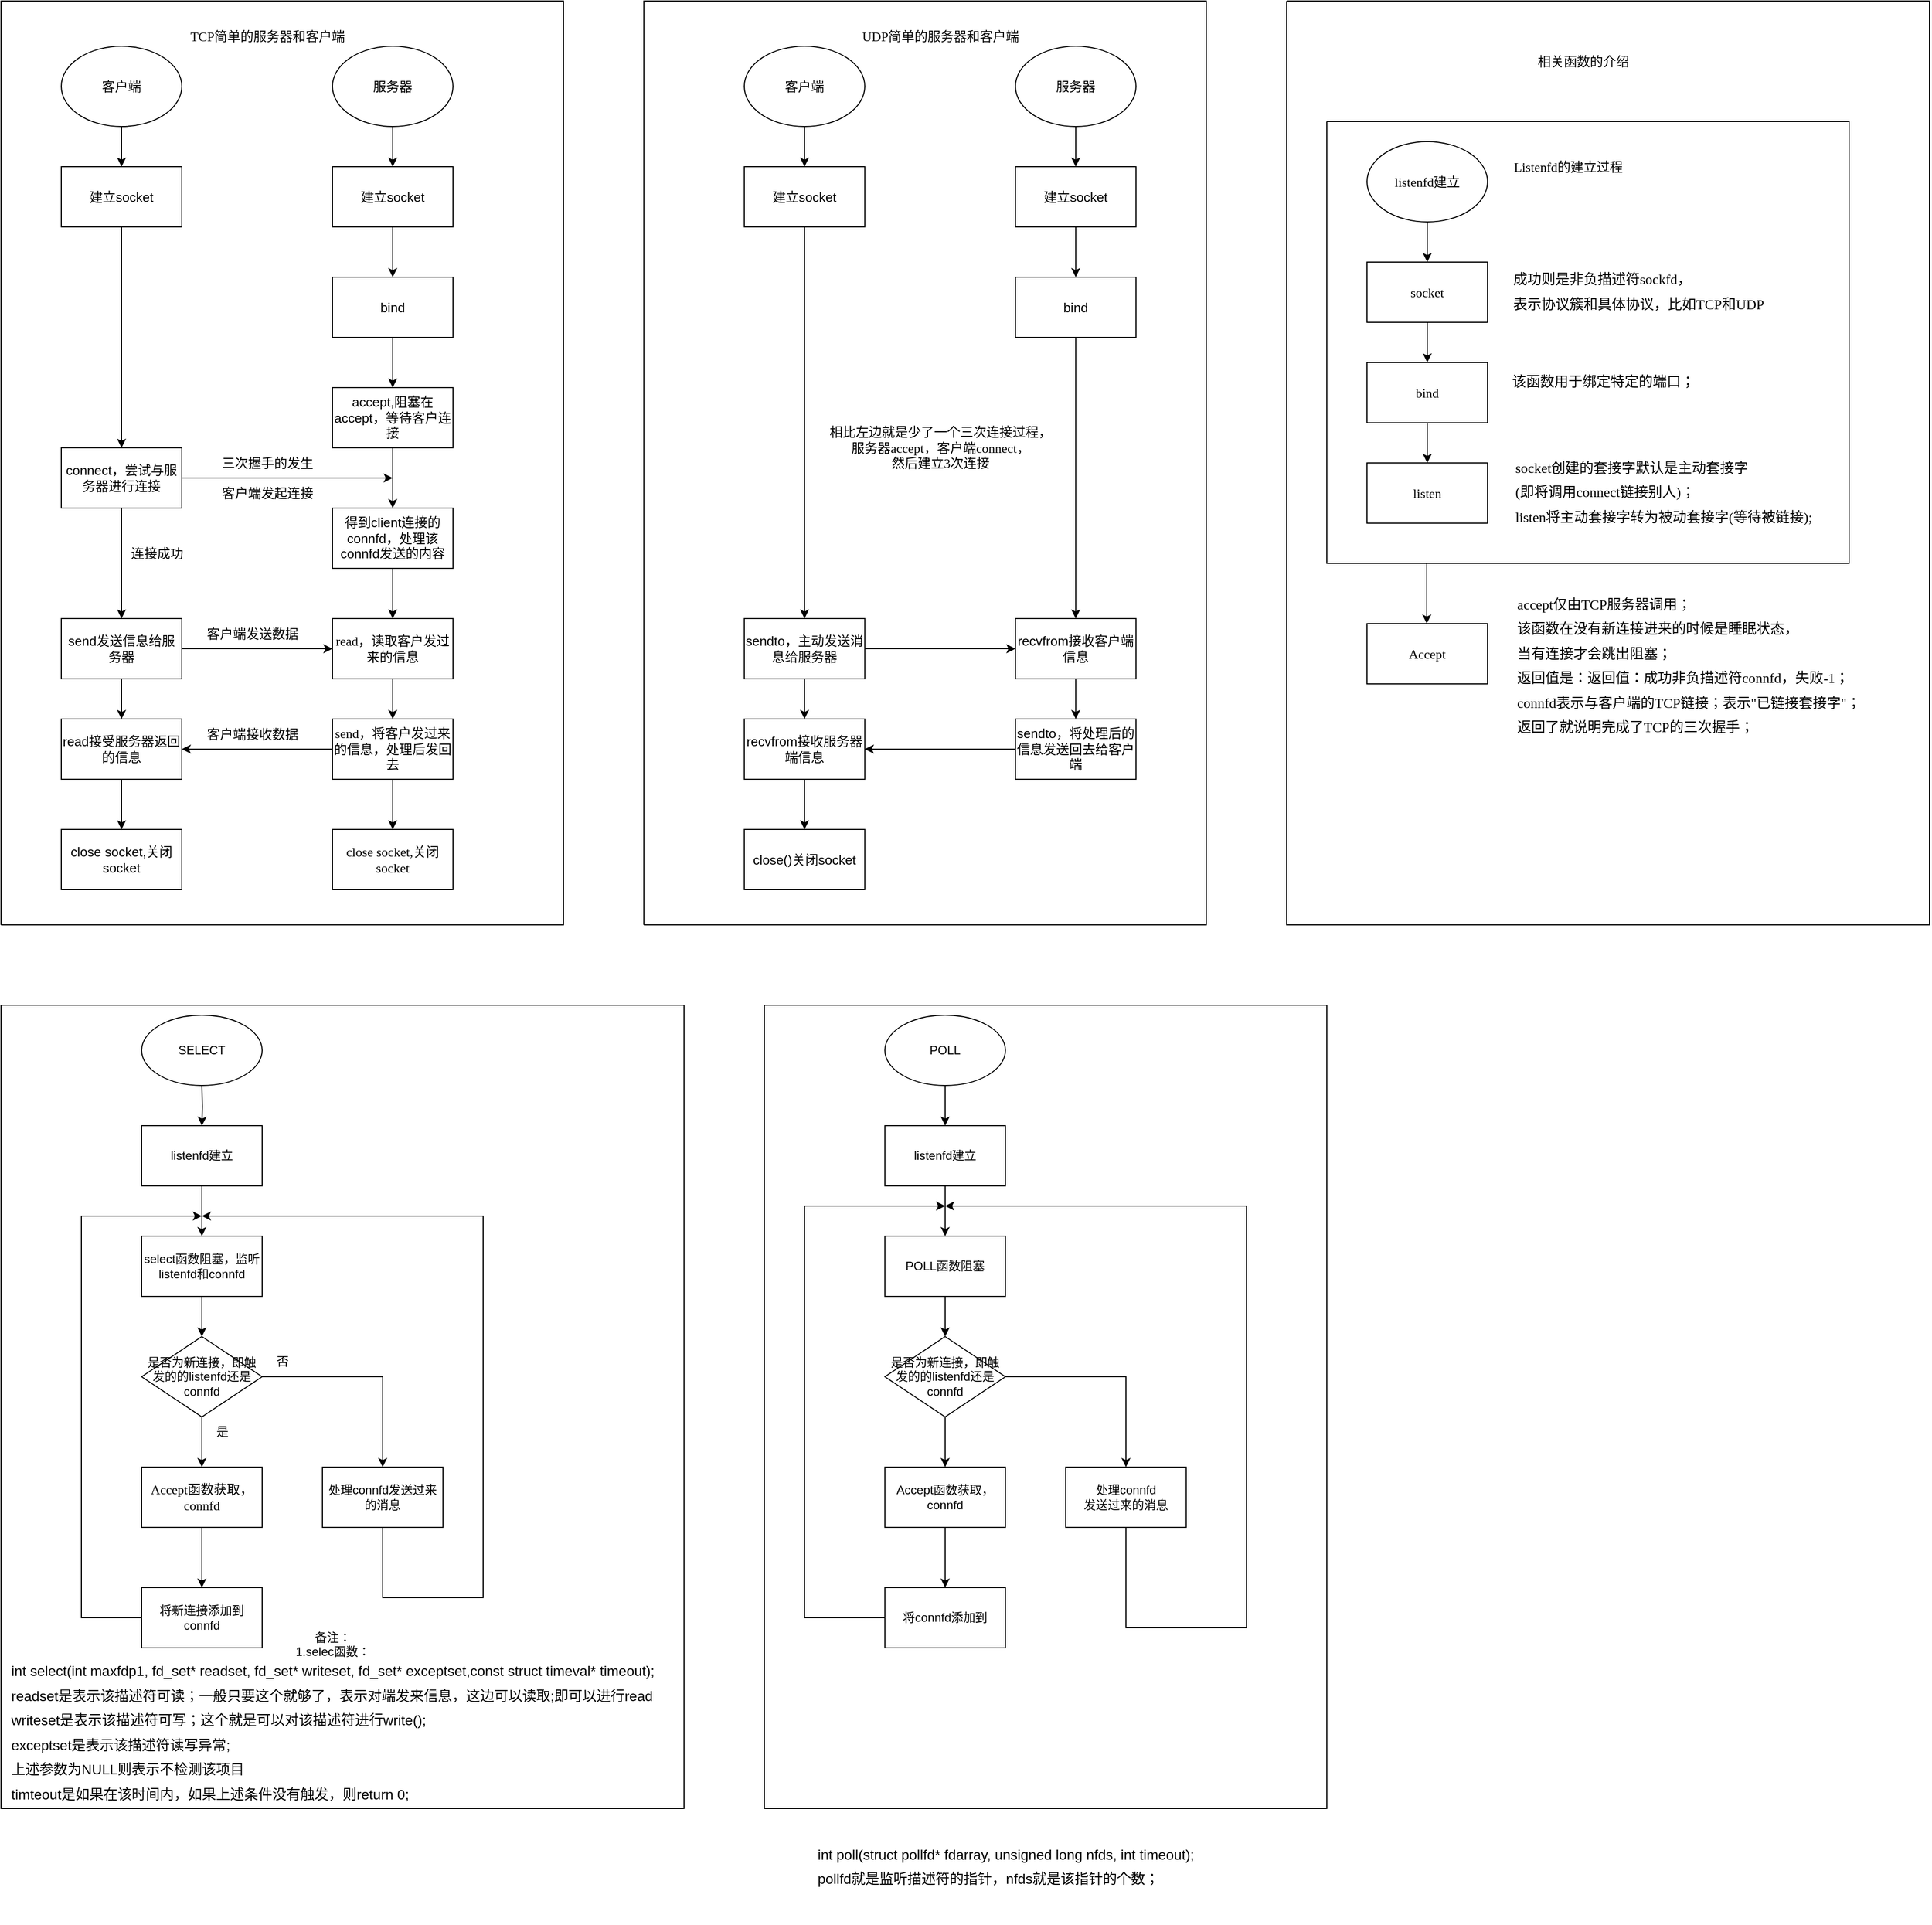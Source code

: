 <mxfile version="20.8.23" type="github">
  <diagram name="第 1 页" id="3tS3NE0jxbSOC0BookcE">
    <mxGraphModel dx="784" dy="572" grid="1" gridSize="10" guides="1" tooltips="1" connect="1" arrows="1" fold="1" page="1" pageScale="1" pageWidth="2339" pageHeight="3300" math="0" shadow="0">
      <root>
        <mxCell id="0" />
        <mxCell id="1" parent="0" />
        <mxCell id="ZRNS-KBWd8ZVCZ68WGnK-3" value="" style="edgeStyle=orthogonalEdgeStyle;rounded=0;orthogonalLoop=1;jettySize=auto;html=1;fontSize=13;" parent="1" source="ZRNS-KBWd8ZVCZ68WGnK-1" target="ZRNS-KBWd8ZVCZ68WGnK-2" edge="1">
          <mxGeometry relative="1" as="geometry" />
        </mxCell>
        <mxCell id="ZRNS-KBWd8ZVCZ68WGnK-1" value="客户端" style="ellipse;whiteSpace=wrap;html=1;fontSize=13;" parent="1" vertex="1">
          <mxGeometry x="100" y="85" width="120" height="80" as="geometry" />
        </mxCell>
        <mxCell id="ZRNS-KBWd8ZVCZ68WGnK-5" value="" style="edgeStyle=orthogonalEdgeStyle;rounded=0;orthogonalLoop=1;jettySize=auto;html=1;fontSize=13;" parent="1" source="ZRNS-KBWd8ZVCZ68WGnK-2" target="ZRNS-KBWd8ZVCZ68WGnK-4" edge="1">
          <mxGeometry relative="1" as="geometry" />
        </mxCell>
        <mxCell id="ZRNS-KBWd8ZVCZ68WGnK-2" value="建立socket" style="whiteSpace=wrap;html=1;fontSize=13;" parent="1" vertex="1">
          <mxGeometry x="100" y="205" width="120" height="60" as="geometry" />
        </mxCell>
        <mxCell id="ZRNS-KBWd8ZVCZ68WGnK-7" value="" style="edgeStyle=orthogonalEdgeStyle;rounded=0;orthogonalLoop=1;jettySize=auto;html=1;fontSize=13;" parent="1" source="ZRNS-KBWd8ZVCZ68WGnK-4" target="ZRNS-KBWd8ZVCZ68WGnK-6" edge="1">
          <mxGeometry relative="1" as="geometry" />
        </mxCell>
        <mxCell id="ZRNS-KBWd8ZVCZ68WGnK-47" style="edgeStyle=orthogonalEdgeStyle;rounded=0;orthogonalLoop=1;jettySize=auto;html=1;fontFamily=Verdana;fontSize=13;" parent="1" source="ZRNS-KBWd8ZVCZ68WGnK-4" edge="1">
          <mxGeometry relative="1" as="geometry">
            <mxPoint x="430" y="515" as="targetPoint" />
            <Array as="points">
              <mxPoint x="410" y="515" />
              <mxPoint x="410" y="515" />
            </Array>
          </mxGeometry>
        </mxCell>
        <mxCell id="ZRNS-KBWd8ZVCZ68WGnK-4" value="connect，尝试与服务器进行连接" style="whiteSpace=wrap;html=1;fontSize=13;" parent="1" vertex="1">
          <mxGeometry x="100" y="485" width="120" height="60" as="geometry" />
        </mxCell>
        <mxCell id="ZRNS-KBWd8ZVCZ68WGnK-9" value="" style="edgeStyle=orthogonalEdgeStyle;rounded=0;orthogonalLoop=1;jettySize=auto;html=1;fontSize=13;" parent="1" source="ZRNS-KBWd8ZVCZ68WGnK-6" target="ZRNS-KBWd8ZVCZ68WGnK-8" edge="1">
          <mxGeometry relative="1" as="geometry" />
        </mxCell>
        <mxCell id="ZRNS-KBWd8ZVCZ68WGnK-51" style="edgeStyle=orthogonalEdgeStyle;rounded=0;orthogonalLoop=1;jettySize=auto;html=1;fontFamily=Verdana;fontSize=13;" parent="1" source="ZRNS-KBWd8ZVCZ68WGnK-6" target="ZRNS-KBWd8ZVCZ68WGnK-44" edge="1">
          <mxGeometry relative="1" as="geometry" />
        </mxCell>
        <mxCell id="ZRNS-KBWd8ZVCZ68WGnK-6" value="send发送信息给服务器" style="whiteSpace=wrap;html=1;fontSize=13;" parent="1" vertex="1">
          <mxGeometry x="100" y="655" width="120" height="60" as="geometry" />
        </mxCell>
        <mxCell id="ZRNS-KBWd8ZVCZ68WGnK-58" value="" style="edgeStyle=orthogonalEdgeStyle;rounded=0;orthogonalLoop=1;jettySize=auto;html=1;fontFamily=Verdana;fontSize=13;" parent="1" source="ZRNS-KBWd8ZVCZ68WGnK-8" target="ZRNS-KBWd8ZVCZ68WGnK-57" edge="1">
          <mxGeometry relative="1" as="geometry" />
        </mxCell>
        <mxCell id="ZRNS-KBWd8ZVCZ68WGnK-8" value="read接受服务器返回的信息" style="whiteSpace=wrap;html=1;fontSize=13;" parent="1" vertex="1">
          <mxGeometry x="100" y="755" width="120" height="60" as="geometry" />
        </mxCell>
        <mxCell id="ZRNS-KBWd8ZVCZ68WGnK-12" value="" style="edgeStyle=orthogonalEdgeStyle;rounded=0;orthogonalLoop=1;jettySize=auto;html=1;fontSize=13;" parent="1" source="ZRNS-KBWd8ZVCZ68WGnK-10" target="ZRNS-KBWd8ZVCZ68WGnK-11" edge="1">
          <mxGeometry relative="1" as="geometry" />
        </mxCell>
        <mxCell id="ZRNS-KBWd8ZVCZ68WGnK-10" value="服务器" style="ellipse;whiteSpace=wrap;html=1;fontSize=13;" parent="1" vertex="1">
          <mxGeometry x="370" y="85" width="120" height="80" as="geometry" />
        </mxCell>
        <mxCell id="ZRNS-KBWd8ZVCZ68WGnK-14" value="" style="edgeStyle=orthogonalEdgeStyle;rounded=0;orthogonalLoop=1;jettySize=auto;html=1;fontSize=13;" parent="1" source="ZRNS-KBWd8ZVCZ68WGnK-11" target="ZRNS-KBWd8ZVCZ68WGnK-13" edge="1">
          <mxGeometry relative="1" as="geometry" />
        </mxCell>
        <mxCell id="ZRNS-KBWd8ZVCZ68WGnK-11" value="建立socket" style="whiteSpace=wrap;html=1;fontSize=13;" parent="1" vertex="1">
          <mxGeometry x="370" y="205" width="120" height="60" as="geometry" />
        </mxCell>
        <mxCell id="ZRNS-KBWd8ZVCZ68WGnK-16" value="" style="edgeStyle=orthogonalEdgeStyle;rounded=0;orthogonalLoop=1;jettySize=auto;html=1;fontSize=13;" parent="1" source="ZRNS-KBWd8ZVCZ68WGnK-13" target="ZRNS-KBWd8ZVCZ68WGnK-15" edge="1">
          <mxGeometry relative="1" as="geometry" />
        </mxCell>
        <mxCell id="ZRNS-KBWd8ZVCZ68WGnK-13" value="bind" style="whiteSpace=wrap;html=1;fontSize=13;" parent="1" vertex="1">
          <mxGeometry x="370" y="315" width="120" height="60" as="geometry" />
        </mxCell>
        <mxCell id="ZRNS-KBWd8ZVCZ68WGnK-37" value="" style="edgeStyle=orthogonalEdgeStyle;rounded=0;orthogonalLoop=1;jettySize=auto;html=1;fontSize=13;" parent="1" source="ZRNS-KBWd8ZVCZ68WGnK-15" target="ZRNS-KBWd8ZVCZ68WGnK-36" edge="1">
          <mxGeometry relative="1" as="geometry">
            <Array as="points">
              <mxPoint x="430" y="495" />
              <mxPoint x="430" y="495" />
            </Array>
          </mxGeometry>
        </mxCell>
        <mxCell id="ZRNS-KBWd8ZVCZ68WGnK-15" value="accept,阻塞在accept，等待客户连接" style="whiteSpace=wrap;html=1;fontSize=13;" parent="1" vertex="1">
          <mxGeometry x="370" y="425" width="120" height="60" as="geometry" />
        </mxCell>
        <mxCell id="ZRNS-KBWd8ZVCZ68WGnK-32" value="客户端发起连接" style="text;html=1;align=center;verticalAlign=middle;resizable=0;points=[];autosize=1;strokeColor=none;fillColor=none;fontSize=13;" parent="1" vertex="1">
          <mxGeometry x="250" y="515" width="110" height="30" as="geometry" />
        </mxCell>
        <mxCell id="ZRNS-KBWd8ZVCZ68WGnK-40" value="" style="edgeStyle=orthogonalEdgeStyle;rounded=0;orthogonalLoop=1;jettySize=auto;html=1;entryX=0.5;entryY=0;entryDx=0;entryDy=0;fontSize=13;" parent="1" source="ZRNS-KBWd8ZVCZ68WGnK-36" target="ZRNS-KBWd8ZVCZ68WGnK-44" edge="1">
          <mxGeometry relative="1" as="geometry">
            <mxPoint x="430" y="675" as="targetPoint" />
          </mxGeometry>
        </mxCell>
        <mxCell id="ZRNS-KBWd8ZVCZ68WGnK-36" value="得到client连接的connfd，处理该connfd发送的内容" style="whiteSpace=wrap;html=1;fontSize=13;" parent="1" vertex="1">
          <mxGeometry x="370" y="545" width="120" height="60" as="geometry" />
        </mxCell>
        <mxCell id="ZRNS-KBWd8ZVCZ68WGnK-46" value="" style="edgeStyle=orthogonalEdgeStyle;rounded=0;orthogonalLoop=1;jettySize=auto;html=1;fontFamily=Verdana;fontSize=13;" parent="1" source="ZRNS-KBWd8ZVCZ68WGnK-44" target="ZRNS-KBWd8ZVCZ68WGnK-45" edge="1">
          <mxGeometry relative="1" as="geometry" />
        </mxCell>
        <mxCell id="ZRNS-KBWd8ZVCZ68WGnK-44" value="read，读取客户发过来的信息" style="rounded=0;whiteSpace=wrap;html=1;fontFamily=Verdana;fontSize=13;" parent="1" vertex="1">
          <mxGeometry x="370" y="655" width="120" height="60" as="geometry" />
        </mxCell>
        <mxCell id="ZRNS-KBWd8ZVCZ68WGnK-52" style="edgeStyle=orthogonalEdgeStyle;rounded=0;orthogonalLoop=1;jettySize=auto;html=1;entryX=1;entryY=0.5;entryDx=0;entryDy=0;fontFamily=Verdana;fontSize=13;" parent="1" source="ZRNS-KBWd8ZVCZ68WGnK-45" target="ZRNS-KBWd8ZVCZ68WGnK-8" edge="1">
          <mxGeometry relative="1" as="geometry" />
        </mxCell>
        <mxCell id="ZRNS-KBWd8ZVCZ68WGnK-56" value="" style="edgeStyle=orthogonalEdgeStyle;rounded=0;orthogonalLoop=1;jettySize=auto;html=1;fontFamily=Verdana;fontSize=13;" parent="1" source="ZRNS-KBWd8ZVCZ68WGnK-45" target="ZRNS-KBWd8ZVCZ68WGnK-55" edge="1">
          <mxGeometry relative="1" as="geometry" />
        </mxCell>
        <mxCell id="ZRNS-KBWd8ZVCZ68WGnK-45" value="send，将客户发过来的信息，处理后发回去" style="whiteSpace=wrap;html=1;fontFamily=Verdana;rounded=0;fontSize=13;" parent="1" vertex="1">
          <mxGeometry x="370" y="755" width="120" height="60" as="geometry" />
        </mxCell>
        <mxCell id="ZRNS-KBWd8ZVCZ68WGnK-49" value="三次握手的发生" style="text;html=1;align=center;verticalAlign=middle;resizable=0;points=[];autosize=1;strokeColor=none;fillColor=none;fontFamily=Verdana;fontSize=13;" parent="1" vertex="1">
          <mxGeometry x="250" y="485" width="110" height="30" as="geometry" />
        </mxCell>
        <mxCell id="ZRNS-KBWd8ZVCZ68WGnK-50" value="连接成功" style="text;html=1;align=center;verticalAlign=middle;resizable=0;points=[];autosize=1;strokeColor=none;fillColor=none;fontFamily=Verdana;fontSize=13;" parent="1" vertex="1">
          <mxGeometry x="155" y="575" width="80" height="30" as="geometry" />
        </mxCell>
        <mxCell id="ZRNS-KBWd8ZVCZ68WGnK-53" value="客户端发送数据" style="text;html=1;align=center;verticalAlign=middle;resizable=0;points=[];autosize=1;strokeColor=none;fillColor=none;fontFamily=Verdana;fontSize=13;" parent="1" vertex="1">
          <mxGeometry x="235" y="655" width="110" height="30" as="geometry" />
        </mxCell>
        <mxCell id="ZRNS-KBWd8ZVCZ68WGnK-54" value="客户端接收数据" style="text;html=1;align=center;verticalAlign=middle;resizable=0;points=[];autosize=1;strokeColor=none;fillColor=none;fontFamily=Verdana;fontSize=13;" parent="1" vertex="1">
          <mxGeometry x="235" y="755" width="110" height="30" as="geometry" />
        </mxCell>
        <mxCell id="ZRNS-KBWd8ZVCZ68WGnK-55" value="close socket,关闭socket" style="whiteSpace=wrap;html=1;fontFamily=Verdana;rounded=0;fontSize=13;" parent="1" vertex="1">
          <mxGeometry x="370" y="865" width="120" height="60" as="geometry" />
        </mxCell>
        <mxCell id="ZRNS-KBWd8ZVCZ68WGnK-57" value="close socket,关闭socket" style="whiteSpace=wrap;html=1;fontSize=13;" parent="1" vertex="1">
          <mxGeometry x="100" y="865" width="120" height="60" as="geometry" />
        </mxCell>
        <mxCell id="ZRNS-KBWd8ZVCZ68WGnK-59" value="TCP简单的服务器和客户端" style="text;html=1;align=center;verticalAlign=middle;resizable=0;points=[];autosize=1;strokeColor=none;fillColor=none;fontFamily=Verdana;fontSize=13;" parent="1" vertex="1">
          <mxGeometry x="215" y="60" width="180" height="30" as="geometry" />
        </mxCell>
        <mxCell id="ZRNS-KBWd8ZVCZ68WGnK-74" value="" style="endArrow=none;html=1;rounded=0;fontFamily=Verdana;fontSize=13;" parent="1" edge="1">
          <mxGeometry width="50" height="50" relative="1" as="geometry">
            <mxPoint x="40" y="960" as="sourcePoint" />
            <mxPoint x="40" y="960" as="targetPoint" />
            <Array as="points">
              <mxPoint x="40" y="40" />
              <mxPoint x="600" y="40" />
              <mxPoint x="600" y="960" />
            </Array>
          </mxGeometry>
        </mxCell>
        <mxCell id="ZRNS-KBWd8ZVCZ68WGnK-82" value="UDP简单的服务器和客户端" style="text;html=1;align=center;verticalAlign=middle;resizable=0;points=[];autosize=1;strokeColor=none;fillColor=none;fontFamily=Verdana;fontSize=13;" parent="1" vertex="1">
          <mxGeometry x="885" y="60" width="180" height="30" as="geometry" />
        </mxCell>
        <mxCell id="ZRNS-KBWd8ZVCZ68WGnK-87" value="" style="edgeStyle=orthogonalEdgeStyle;rounded=0;orthogonalLoop=1;jettySize=auto;html=1;fontFamily=Verdana;fontSize=13;" parent="1" source="ZRNS-KBWd8ZVCZ68WGnK-84" target="ZRNS-KBWd8ZVCZ68WGnK-86" edge="1">
          <mxGeometry relative="1" as="geometry" />
        </mxCell>
        <mxCell id="ZRNS-KBWd8ZVCZ68WGnK-84" value="客户端" style="ellipse;whiteSpace=wrap;html=1;fontSize=13;" parent="1" vertex="1">
          <mxGeometry x="780" y="85" width="120" height="80" as="geometry" />
        </mxCell>
        <mxCell id="ZRNS-KBWd8ZVCZ68WGnK-89" value="" style="edgeStyle=orthogonalEdgeStyle;rounded=0;orthogonalLoop=1;jettySize=auto;html=1;fontFamily=Verdana;fontSize=13;" parent="1" source="ZRNS-KBWd8ZVCZ68WGnK-85" target="ZRNS-KBWd8ZVCZ68WGnK-88" edge="1">
          <mxGeometry relative="1" as="geometry" />
        </mxCell>
        <mxCell id="ZRNS-KBWd8ZVCZ68WGnK-85" value="服务器" style="ellipse;whiteSpace=wrap;html=1;fontSize=13;" parent="1" vertex="1">
          <mxGeometry x="1050" y="85" width="120" height="80" as="geometry" />
        </mxCell>
        <mxCell id="ZRNS-KBWd8ZVCZ68WGnK-102" value="" style="edgeStyle=orthogonalEdgeStyle;rounded=0;orthogonalLoop=1;jettySize=auto;html=1;fontFamily=Verdana;fontSize=13;" parent="1" source="ZRNS-KBWd8ZVCZ68WGnK-86" target="ZRNS-KBWd8ZVCZ68WGnK-101" edge="1">
          <mxGeometry relative="1" as="geometry" />
        </mxCell>
        <mxCell id="ZRNS-KBWd8ZVCZ68WGnK-86" value="建立socket" style="whiteSpace=wrap;html=1;fontSize=13;" parent="1" vertex="1">
          <mxGeometry x="780" y="205" width="120" height="60" as="geometry" />
        </mxCell>
        <mxCell id="ZRNS-KBWd8ZVCZ68WGnK-93" value="" style="edgeStyle=orthogonalEdgeStyle;rounded=0;orthogonalLoop=1;jettySize=auto;html=1;fontFamily=Verdana;fontSize=13;" parent="1" source="ZRNS-KBWd8ZVCZ68WGnK-88" target="ZRNS-KBWd8ZVCZ68WGnK-92" edge="1">
          <mxGeometry relative="1" as="geometry" />
        </mxCell>
        <mxCell id="ZRNS-KBWd8ZVCZ68WGnK-88" value="建立socket" style="whiteSpace=wrap;html=1;fontSize=13;" parent="1" vertex="1">
          <mxGeometry x="1050" y="205" width="120" height="60" as="geometry" />
        </mxCell>
        <mxCell id="ZRNS-KBWd8ZVCZ68WGnK-96" value="" style="edgeStyle=orthogonalEdgeStyle;rounded=0;orthogonalLoop=1;jettySize=auto;html=1;fontFamily=Verdana;fontSize=13;" parent="1" source="ZRNS-KBWd8ZVCZ68WGnK-92" target="ZRNS-KBWd8ZVCZ68WGnK-95" edge="1">
          <mxGeometry relative="1" as="geometry" />
        </mxCell>
        <mxCell id="ZRNS-KBWd8ZVCZ68WGnK-92" value="bind" style="whiteSpace=wrap;html=1;fontSize=13;" parent="1" vertex="1">
          <mxGeometry x="1050" y="315" width="120" height="60" as="geometry" />
        </mxCell>
        <mxCell id="ZRNS-KBWd8ZVCZ68WGnK-98" value="" style="edgeStyle=orthogonalEdgeStyle;rounded=0;orthogonalLoop=1;jettySize=auto;html=1;fontFamily=Verdana;fontSize=13;" parent="1" source="ZRNS-KBWd8ZVCZ68WGnK-95" target="ZRNS-KBWd8ZVCZ68WGnK-97" edge="1">
          <mxGeometry relative="1" as="geometry" />
        </mxCell>
        <mxCell id="ZRNS-KBWd8ZVCZ68WGnK-95" value="recvfrom接收客户端信息" style="whiteSpace=wrap;html=1;fontSize=13;" parent="1" vertex="1">
          <mxGeometry x="1050" y="655" width="120" height="60" as="geometry" />
        </mxCell>
        <mxCell id="ZRNS-KBWd8ZVCZ68WGnK-110" style="edgeStyle=orthogonalEdgeStyle;rounded=0;orthogonalLoop=1;jettySize=auto;html=1;entryX=1;entryY=0.5;entryDx=0;entryDy=0;fontFamily=Verdana;fontSize=13;" parent="1" source="ZRNS-KBWd8ZVCZ68WGnK-97" target="ZRNS-KBWd8ZVCZ68WGnK-106" edge="1">
          <mxGeometry relative="1" as="geometry" />
        </mxCell>
        <mxCell id="ZRNS-KBWd8ZVCZ68WGnK-97" value="sendto，将处理后的信息发送回去给客户端" style="whiteSpace=wrap;html=1;fontSize=13;" parent="1" vertex="1">
          <mxGeometry x="1050" y="755" width="120" height="60" as="geometry" />
        </mxCell>
        <mxCell id="ZRNS-KBWd8ZVCZ68WGnK-103" style="edgeStyle=orthogonalEdgeStyle;rounded=0;orthogonalLoop=1;jettySize=auto;html=1;entryX=0;entryY=0.5;entryDx=0;entryDy=0;fontFamily=Verdana;fontSize=13;" parent="1" target="ZRNS-KBWd8ZVCZ68WGnK-95" edge="1">
          <mxGeometry relative="1" as="geometry">
            <mxPoint x="900" y="655.0" as="sourcePoint" />
            <Array as="points">
              <mxPoint x="900" y="685" />
            </Array>
          </mxGeometry>
        </mxCell>
        <mxCell id="ZRNS-KBWd8ZVCZ68WGnK-107" value="" style="edgeStyle=orthogonalEdgeStyle;rounded=0;orthogonalLoop=1;jettySize=auto;html=1;fontFamily=Verdana;startArrow=none;fontSize=13;" parent="1" source="ZRNS-KBWd8ZVCZ68WGnK-101" target="ZRNS-KBWd8ZVCZ68WGnK-106" edge="1">
          <mxGeometry relative="1" as="geometry">
            <mxPoint x="840" y="685.0" as="sourcePoint" />
          </mxGeometry>
        </mxCell>
        <mxCell id="ZRNS-KBWd8ZVCZ68WGnK-109" value="" style="edgeStyle=orthogonalEdgeStyle;rounded=0;orthogonalLoop=1;jettySize=auto;html=1;fontFamily=Verdana;fontSize=13;" parent="1" source="ZRNS-KBWd8ZVCZ68WGnK-106" target="ZRNS-KBWd8ZVCZ68WGnK-108" edge="1">
          <mxGeometry relative="1" as="geometry" />
        </mxCell>
        <mxCell id="ZRNS-KBWd8ZVCZ68WGnK-106" value="recvfrom接收服务器端信息" style="whiteSpace=wrap;html=1;fontSize=13;" parent="1" vertex="1">
          <mxGeometry x="780" y="755" width="120" height="60" as="geometry" />
        </mxCell>
        <mxCell id="ZRNS-KBWd8ZVCZ68WGnK-108" value="close()关闭socket" style="whiteSpace=wrap;html=1;fontSize=13;" parent="1" vertex="1">
          <mxGeometry x="780" y="865" width="120" height="60" as="geometry" />
        </mxCell>
        <mxCell id="ZRNS-KBWd8ZVCZ68WGnK-101" value="sendto，主动发送消息给服务器" style="whiteSpace=wrap;html=1;fontSize=13;" parent="1" vertex="1">
          <mxGeometry x="780" y="655" width="120" height="60" as="geometry" />
        </mxCell>
        <mxCell id="ZRNS-KBWd8ZVCZ68WGnK-112" value="" style="endArrow=none;html=1;rounded=0;fontFamily=Verdana;fontSize=13;" parent="1" edge="1">
          <mxGeometry width="50" height="50" relative="1" as="geometry">
            <mxPoint x="680" y="960" as="sourcePoint" />
            <mxPoint x="680" y="960" as="targetPoint" />
            <Array as="points">
              <mxPoint x="680" y="40" />
              <mxPoint x="1240" y="40" />
              <mxPoint x="1240" y="960" />
            </Array>
          </mxGeometry>
        </mxCell>
        <mxCell id="ZRNS-KBWd8ZVCZ68WGnK-114" value="相比左边就是少了一个三次连接过程，&lt;br style=&quot;font-size: 13px;&quot;&gt;服务器accept，客户端connect，&lt;br style=&quot;font-size: 13px;&quot;&gt;然后建立3次连接" style="text;html=1;align=center;verticalAlign=middle;resizable=0;points=[];autosize=1;strokeColor=none;fillColor=none;fontFamily=Verdana;fontSize=13;" parent="1" vertex="1">
          <mxGeometry x="855" y="455" width="240" height="60" as="geometry" />
        </mxCell>
        <mxCell id="ZRNS-KBWd8ZVCZ68WGnK-121" value="" style="edgeStyle=orthogonalEdgeStyle;rounded=0;orthogonalLoop=1;jettySize=auto;html=1;fontFamily=Verdana;fontSize=13;" parent="1" source="ZRNS-KBWd8ZVCZ68WGnK-119" target="ZRNS-KBWd8ZVCZ68WGnK-120" edge="1">
          <mxGeometry relative="1" as="geometry" />
        </mxCell>
        <mxCell id="ZRNS-KBWd8ZVCZ68WGnK-119" value="listenfd建立" style="ellipse;whiteSpace=wrap;html=1;fontFamily=Verdana;fontSize=13;" parent="1" vertex="1">
          <mxGeometry x="1400" y="180" width="120" height="80" as="geometry" />
        </mxCell>
        <mxCell id="ZRNS-KBWd8ZVCZ68WGnK-123" value="" style="edgeStyle=orthogonalEdgeStyle;rounded=0;orthogonalLoop=1;jettySize=auto;html=1;fontFamily=Verdana;fontSize=13;" parent="1" source="ZRNS-KBWd8ZVCZ68WGnK-120" target="ZRNS-KBWd8ZVCZ68WGnK-122" edge="1">
          <mxGeometry relative="1" as="geometry" />
        </mxCell>
        <mxCell id="ZRNS-KBWd8ZVCZ68WGnK-120" value="socket" style="whiteSpace=wrap;html=1;fontSize=13;fontFamily=Verdana;" parent="1" vertex="1">
          <mxGeometry x="1400" y="300" width="120" height="60" as="geometry" />
        </mxCell>
        <mxCell id="ZRNS-KBWd8ZVCZ68WGnK-125" value="" style="edgeStyle=orthogonalEdgeStyle;rounded=0;orthogonalLoop=1;jettySize=auto;html=1;fontFamily=Verdana;fontSize=13;" parent="1" source="ZRNS-KBWd8ZVCZ68WGnK-122" target="ZRNS-KBWd8ZVCZ68WGnK-124" edge="1">
          <mxGeometry relative="1" as="geometry" />
        </mxCell>
        <mxCell id="ZRNS-KBWd8ZVCZ68WGnK-122" value="bind" style="whiteSpace=wrap;html=1;fontSize=13;fontFamily=Verdana;" parent="1" vertex="1">
          <mxGeometry x="1400" y="400" width="120" height="60" as="geometry" />
        </mxCell>
        <mxCell id="ZRNS-KBWd8ZVCZ68WGnK-124" value="listen" style="whiteSpace=wrap;html=1;fontSize=13;fontFamily=Verdana;" parent="1" vertex="1">
          <mxGeometry x="1400" y="500" width="120" height="60" as="geometry" />
        </mxCell>
        <mxCell id="ZRNS-KBWd8ZVCZ68WGnK-127" value="" style="endArrow=none;html=1;rounded=0;fontFamily=Verdana;fontSize=13;" parent="1" edge="1">
          <mxGeometry width="50" height="50" relative="1" as="geometry">
            <mxPoint x="1360" y="160" as="sourcePoint" />
            <mxPoint x="1360" y="160" as="targetPoint" />
            <Array as="points">
              <mxPoint x="1360" y="600" />
              <mxPoint x="1880" y="600" />
              <mxPoint x="1880" y="410" />
              <mxPoint x="1880" y="160" />
            </Array>
          </mxGeometry>
        </mxCell>
        <mxCell id="ZRNS-KBWd8ZVCZ68WGnK-143" value="" style="edgeStyle=orthogonalEdgeStyle;rounded=0;orthogonalLoop=1;jettySize=auto;html=1;" parent="1" target="ZRNS-KBWd8ZVCZ68WGnK-146" edge="1">
          <mxGeometry relative="1" as="geometry">
            <mxPoint x="240" y="1120" as="sourcePoint" />
          </mxGeometry>
        </mxCell>
        <mxCell id="ZRNS-KBWd8ZVCZ68WGnK-144" value="SELECT" style="ellipse;whiteSpace=wrap;html=1;" parent="1" vertex="1">
          <mxGeometry x="180" y="1050" width="120" height="70" as="geometry" />
        </mxCell>
        <mxCell id="ZRNS-KBWd8ZVCZ68WGnK-145" value="" style="edgeStyle=orthogonalEdgeStyle;rounded=0;orthogonalLoop=1;jettySize=auto;html=1;" parent="1" source="ZRNS-KBWd8ZVCZ68WGnK-146" target="ZRNS-KBWd8ZVCZ68WGnK-148" edge="1">
          <mxGeometry relative="1" as="geometry" />
        </mxCell>
        <mxCell id="ZRNS-KBWd8ZVCZ68WGnK-146" value="listenfd建立" style="rounded=0;whiteSpace=wrap;html=1;" parent="1" vertex="1">
          <mxGeometry x="180" y="1160" width="120" height="60" as="geometry" />
        </mxCell>
        <mxCell id="ZRNS-KBWd8ZVCZ68WGnK-147" value="" style="edgeStyle=orthogonalEdgeStyle;rounded=0;orthogonalLoop=1;jettySize=auto;html=1;" parent="1" source="ZRNS-KBWd8ZVCZ68WGnK-148" target="ZRNS-KBWd8ZVCZ68WGnK-151" edge="1">
          <mxGeometry relative="1" as="geometry" />
        </mxCell>
        <mxCell id="ZRNS-KBWd8ZVCZ68WGnK-148" value="select函数阻塞，监听listenfd和connfd" style="rounded=0;whiteSpace=wrap;html=1;" parent="1" vertex="1">
          <mxGeometry x="180" y="1270" width="120" height="60" as="geometry" />
        </mxCell>
        <mxCell id="ZRNS-KBWd8ZVCZ68WGnK-149" value="" style="edgeStyle=orthogonalEdgeStyle;rounded=0;orthogonalLoop=1;jettySize=auto;html=1;" parent="1" source="ZRNS-KBWd8ZVCZ68WGnK-151" edge="1">
          <mxGeometry relative="1" as="geometry">
            <mxPoint x="240" y="1500" as="targetPoint" />
            <Array as="points">
              <mxPoint x="240" y="1470" />
              <mxPoint x="240" y="1470" />
            </Array>
          </mxGeometry>
        </mxCell>
        <mxCell id="ZRNS-KBWd8ZVCZ68WGnK-150" style="edgeStyle=orthogonalEdgeStyle;rounded=0;orthogonalLoop=1;jettySize=auto;html=1;entryX=0.5;entryY=0;entryDx=0;entryDy=0;" parent="1" source="ZRNS-KBWd8ZVCZ68WGnK-151" target="ZRNS-KBWd8ZVCZ68WGnK-155" edge="1">
          <mxGeometry relative="1" as="geometry">
            <Array as="points">
              <mxPoint x="420" y="1410" />
            </Array>
            <mxPoint x="420" y="1480" as="targetPoint" />
          </mxGeometry>
        </mxCell>
        <mxCell id="ZRNS-KBWd8ZVCZ68WGnK-151" value="是否为新连接，即触发的的listenfd还是connfd" style="rhombus;whiteSpace=wrap;html=1;rounded=0;" parent="1" vertex="1">
          <mxGeometry x="180" y="1370" width="120" height="80" as="geometry" />
        </mxCell>
        <mxCell id="ZRNS-KBWd8ZVCZ68WGnK-152" style="edgeStyle=orthogonalEdgeStyle;rounded=0;orthogonalLoop=1;jettySize=auto;html=1;" parent="1" edge="1">
          <mxGeometry relative="1" as="geometry">
            <mxPoint x="240" y="1250" as="targetPoint" />
            <Array as="points">
              <mxPoint x="120" y="1650" />
              <mxPoint x="120" y="1250" />
            </Array>
            <mxPoint x="180" y="1650" as="sourcePoint" />
          </mxGeometry>
        </mxCell>
        <mxCell id="ZRNS-KBWd8ZVCZ68WGnK-153" value="将新连接添加到connfd" style="whiteSpace=wrap;html=1;rounded=0;" parent="1" vertex="1">
          <mxGeometry x="180" y="1620" width="120" height="60" as="geometry" />
        </mxCell>
        <mxCell id="ZRNS-KBWd8ZVCZ68WGnK-154" style="edgeStyle=orthogonalEdgeStyle;rounded=0;orthogonalLoop=1;jettySize=auto;html=1;" parent="1" source="ZRNS-KBWd8ZVCZ68WGnK-155" edge="1">
          <mxGeometry relative="1" as="geometry">
            <mxPoint x="240" y="1250" as="targetPoint" />
            <Array as="points">
              <mxPoint x="420" y="1630" />
              <mxPoint x="520" y="1630" />
              <mxPoint x="520" y="1250" />
            </Array>
          </mxGeometry>
        </mxCell>
        <mxCell id="ZRNS-KBWd8ZVCZ68WGnK-155" value="处理connfd发送过来的消息" style="rounded=0;whiteSpace=wrap;html=1;" parent="1" vertex="1">
          <mxGeometry x="360" y="1500" width="120" height="60" as="geometry" />
        </mxCell>
        <mxCell id="ZRNS-KBWd8ZVCZ68WGnK-156" value="是" style="text;html=1;align=center;verticalAlign=middle;resizable=0;points=[];autosize=1;strokeColor=none;fillColor=none;" parent="1" vertex="1">
          <mxGeometry x="240.0" y="1450" width="40" height="30" as="geometry" />
        </mxCell>
        <mxCell id="ZRNS-KBWd8ZVCZ68WGnK-157" value="否" style="text;html=1;align=center;verticalAlign=middle;resizable=0;points=[];autosize=1;strokeColor=none;fillColor=none;" parent="1" vertex="1">
          <mxGeometry x="300.0" y="1380" width="40" height="30" as="geometry" />
        </mxCell>
        <mxCell id="ZRNS-KBWd8ZVCZ68WGnK-161" style="edgeStyle=orthogonalEdgeStyle;rounded=0;orthogonalLoop=1;jettySize=auto;html=1;entryX=0.5;entryY=0;entryDx=0;entryDy=0;fontFamily=Verdana;fontSize=13;" parent="1" source="ZRNS-KBWd8ZVCZ68WGnK-160" edge="1">
          <mxGeometry relative="1" as="geometry">
            <mxPoint x="240" y="1620" as="targetPoint" />
          </mxGeometry>
        </mxCell>
        <mxCell id="ZRNS-KBWd8ZVCZ68WGnK-160" value="Accept函数获取，connfd" style="rounded=0;whiteSpace=wrap;html=1;fontFamily=Verdana;fontSize=13;" parent="1" vertex="1">
          <mxGeometry x="180" y="1500" width="120" height="60" as="geometry" />
        </mxCell>
        <mxCell id="ZRNS-KBWd8ZVCZ68WGnK-162" value="&lt;div style=&quot;line-height: 1.75; font-size: 14px; text-align: left;&quot;&gt;成功则是非负描述符sockfd，&lt;/div&gt;&lt;div style=&quot;line-height: 1.75; font-size: 14px; text-align: left;&quot;&gt;表示协议簇和具体协议，比如TCP和UDP&lt;/div&gt;" style="text;html=1;align=center;verticalAlign=middle;resizable=0;points=[];autosize=1;strokeColor=none;fillColor=none;fontSize=13;fontFamily=Verdana;" parent="1" vertex="1">
          <mxGeometry x="1530" y="300" width="280" height="60" as="geometry" />
        </mxCell>
        <mxCell id="ZRNS-KBWd8ZVCZ68WGnK-163" value="&lt;div style=&quot;line-height: 1.75; font-size: 14px; text-align: left;&quot;&gt;该函数用于绑定特定的端口；&lt;/div&gt;" style="text;html=1;align=center;verticalAlign=middle;resizable=0;points=[];autosize=1;strokeColor=none;fillColor=none;fontSize=13;fontFamily=Verdana;" parent="1" vertex="1">
          <mxGeometry x="1530" y="400" width="210" height="40" as="geometry" />
        </mxCell>
        <mxCell id="ZRNS-KBWd8ZVCZ68WGnK-164" value="&lt;div style=&quot;line-height: 1.75; font-size: 14px; text-align: left;&quot;&gt;socket创建的套接字默认是主动套接字&lt;/div&gt;&lt;div style=&quot;line-height: 1.75; font-size: 14px; text-align: left;&quot;&gt;(即将调用connect链接别人)；&lt;/div&gt;&lt;div style=&quot;line-height: 1.75; font-size: 14px; text-align: left;&quot;&gt;listen将主动套接字转为被动套接字(等待被链接);&lt;/div&gt;" style="text;html=1;align=center;verticalAlign=middle;resizable=0;points=[];autosize=1;strokeColor=none;fillColor=none;fontSize=13;fontFamily=Verdana;" parent="1" vertex="1">
          <mxGeometry x="1530" y="485" width="330" height="90" as="geometry" />
        </mxCell>
        <mxCell id="ZRNS-KBWd8ZVCZ68WGnK-166" value="Listenfd的建立过程" style="text;html=1;align=center;verticalAlign=middle;resizable=0;points=[];autosize=1;strokeColor=none;fillColor=none;fontSize=13;fontFamily=Verdana;" parent="1" vertex="1">
          <mxGeometry x="1530" y="190" width="140" height="30" as="geometry" />
        </mxCell>
        <mxCell id="ZRNS-KBWd8ZVCZ68WGnK-169" value="" style="endArrow=classic;html=1;rounded=0;fontFamily=Verdana;fontSize=13;" parent="1" edge="1">
          <mxGeometry width="50" height="50" relative="1" as="geometry">
            <mxPoint x="1459.5" y="600" as="sourcePoint" />
            <mxPoint x="1459.5" y="660" as="targetPoint" />
          </mxGeometry>
        </mxCell>
        <mxCell id="ZRNS-KBWd8ZVCZ68WGnK-171" value="&lt;br&gt;&lt;div style=&quot;line-height: 1.75; font-size: 14px; text-align: left;&quot;&gt;accept仅由TCP服务器调用；&lt;/div&gt;&lt;div style=&quot;line-height: 1.75; font-size: 14px; text-align: left;&quot;&gt;该函数在没有新连接进来的时候是睡眠状态，&lt;/div&gt;&lt;div style=&quot;line-height: 1.75; font-size: 14px; text-align: left;&quot;&gt;当有连接才会跳出阻塞；&lt;/div&gt;&lt;div style=&quot;line-height: 1.75; font-size: 14px; text-align: left;&quot;&gt;返回值是：返回值：成功非负描述符connfd，失败-1；&lt;/div&gt;&lt;div style=&quot;line-height: 1.75; font-size: 14px; text-align: left;&quot;&gt;connfd表示与客户端的TCP链接；表示&quot;已链接套接字&quot;；&lt;/div&gt;&lt;div style=&quot;line-height: 1.75; font-size: 14px; text-align: left;&quot;&gt;返回了就说明完成了TCP的三次握手；&lt;/div&gt;" style="text;html=1;align=center;verticalAlign=middle;resizable=0;points=[];autosize=1;strokeColor=none;fillColor=none;fontSize=13;fontFamily=Verdana;" parent="1" vertex="1">
          <mxGeometry x="1530" y="605" width="380" height="180" as="geometry" />
        </mxCell>
        <mxCell id="ZRNS-KBWd8ZVCZ68WGnK-172" value="" style="endArrow=none;html=1;rounded=0;fontFamily=Verdana;fontSize=13;" parent="1" edge="1">
          <mxGeometry width="50" height="50" relative="1" as="geometry">
            <mxPoint x="1320" y="40" as="sourcePoint" />
            <mxPoint x="1320" y="40" as="targetPoint" />
            <Array as="points">
              <mxPoint x="1320" y="960" />
              <mxPoint x="1960" y="960" />
              <mxPoint x="1960" y="40" />
            </Array>
          </mxGeometry>
        </mxCell>
        <mxCell id="ZRNS-KBWd8ZVCZ68WGnK-174" value="Accept" style="whiteSpace=wrap;html=1;fontSize=13;fontFamily=Verdana;" parent="1" vertex="1">
          <mxGeometry x="1400" y="660" width="120" height="60" as="geometry" />
        </mxCell>
        <mxCell id="ZRNS-KBWd8ZVCZ68WGnK-175" value="相关函数的介绍" style="text;html=1;align=center;verticalAlign=middle;resizable=0;points=[];autosize=1;strokeColor=none;fillColor=none;fontSize=13;fontFamily=Verdana;" parent="1" vertex="1">
          <mxGeometry x="1560" y="85" width="110" height="30" as="geometry" />
        </mxCell>
        <mxCell id="ZRNS-KBWd8ZVCZ68WGnK-177" value="" style="endArrow=none;html=1;rounded=0;fontFamily=Verdana;fontSize=13;" parent="1" edge="1">
          <mxGeometry width="50" height="50" relative="1" as="geometry">
            <mxPoint x="40" y="1040" as="sourcePoint" />
            <mxPoint x="40" y="1040" as="targetPoint" />
            <Array as="points">
              <mxPoint x="40" y="1840" />
              <mxPoint x="720" y="1840" />
              <mxPoint x="720" y="1040" />
            </Array>
          </mxGeometry>
        </mxCell>
        <mxCell id="1raRozILUYv7EW11ZRnK-1" value="备注：&lt;br&gt;1.selec函数：&lt;br&gt;&lt;div style=&quot;line-height: 1.75; font-size: 14px; text-align: left;&quot;&gt;int select(int maxfdp1, fd_set* readset, fd_set* writeset, fd_set* exceptset,const struct timeval* timeout);&lt;/div&gt;&lt;div style=&quot;line-height: 1.75; font-size: 14px; text-align: left;&quot;&gt;readset是表示该描述符可读；一般只要这个就够了，表示对端发来信息，这边可以读取;即可以进行read&lt;/div&gt;&lt;div style=&quot;line-height: 1.75; font-size: 14px; text-align: left;&quot;&gt;writeset是表示该描述符可写；这个就是可以对该描述符进行write();&lt;/div&gt;&lt;div style=&quot;line-height: 1.75; font-size: 14px; text-align: left;&quot;&gt;exceptset是表示该描述符读写异常;&lt;/div&gt;&lt;div style=&quot;line-height: 1.75; font-size: 14px; text-align: left;&quot;&gt;上述参数为NULL则表示不检测该项目&lt;/div&gt;&lt;div style=&quot;line-height: 1.75; font-size: 14px; text-align: left;&quot;&gt;timteout是如果在该时间内，如果上述条件没有触发，则return 0;&lt;br&gt;&lt;/div&gt;" style="text;html=1;align=center;verticalAlign=middle;resizable=0;points=[];autosize=1;strokeColor=none;fillColor=none;" parent="1" vertex="1">
          <mxGeometry x="40" y="1655" width="660" height="190" as="geometry" />
        </mxCell>
        <mxCell id="D4SJSjXEe5XZ6iG6mVD0-7" value="" style="edgeStyle=orthogonalEdgeStyle;rounded=0;orthogonalLoop=1;jettySize=auto;html=1;" edge="1" parent="1" source="D4SJSjXEe5XZ6iG6mVD0-2" target="D4SJSjXEe5XZ6iG6mVD0-6">
          <mxGeometry relative="1" as="geometry" />
        </mxCell>
        <mxCell id="D4SJSjXEe5XZ6iG6mVD0-2" value="POLL" style="ellipse;whiteSpace=wrap;html=1;" vertex="1" parent="1">
          <mxGeometry x="920" y="1050" width="120" height="70" as="geometry" />
        </mxCell>
        <mxCell id="D4SJSjXEe5XZ6iG6mVD0-9" value="" style="edgeStyle=orthogonalEdgeStyle;rounded=0;orthogonalLoop=1;jettySize=auto;html=1;" edge="1" parent="1" source="D4SJSjXEe5XZ6iG6mVD0-6" target="D4SJSjXEe5XZ6iG6mVD0-8">
          <mxGeometry relative="1" as="geometry" />
        </mxCell>
        <mxCell id="D4SJSjXEe5XZ6iG6mVD0-6" value="listenfd建立" style="whiteSpace=wrap;html=1;" vertex="1" parent="1">
          <mxGeometry x="920" y="1160" width="120" height="60" as="geometry" />
        </mxCell>
        <mxCell id="D4SJSjXEe5XZ6iG6mVD0-14" value="" style="edgeStyle=orthogonalEdgeStyle;rounded=0;orthogonalLoop=1;jettySize=auto;html=1;" edge="1" parent="1" source="D4SJSjXEe5XZ6iG6mVD0-8" target="D4SJSjXEe5XZ6iG6mVD0-13">
          <mxGeometry relative="1" as="geometry" />
        </mxCell>
        <mxCell id="D4SJSjXEe5XZ6iG6mVD0-8" value="POLL函数阻塞" style="whiteSpace=wrap;html=1;" vertex="1" parent="1">
          <mxGeometry x="920" y="1270" width="120" height="60" as="geometry" />
        </mxCell>
        <mxCell id="D4SJSjXEe5XZ6iG6mVD0-16" value="" style="edgeStyle=orthogonalEdgeStyle;rounded=0;orthogonalLoop=1;jettySize=auto;html=1;" edge="1" parent="1" source="D4SJSjXEe5XZ6iG6mVD0-13" target="D4SJSjXEe5XZ6iG6mVD0-15">
          <mxGeometry relative="1" as="geometry" />
        </mxCell>
        <mxCell id="D4SJSjXEe5XZ6iG6mVD0-21" style="edgeStyle=orthogonalEdgeStyle;rounded=0;orthogonalLoop=1;jettySize=auto;html=1;entryX=0.5;entryY=0;entryDx=0;entryDy=0;" edge="1" parent="1" source="D4SJSjXEe5XZ6iG6mVD0-13" target="D4SJSjXEe5XZ6iG6mVD0-20">
          <mxGeometry relative="1" as="geometry" />
        </mxCell>
        <mxCell id="D4SJSjXEe5XZ6iG6mVD0-13" value="是否为新连接，即触发的的listenfd还是connfd" style="rhombus;whiteSpace=wrap;html=1;" vertex="1" parent="1">
          <mxGeometry x="920" y="1370" width="120" height="80" as="geometry" />
        </mxCell>
        <mxCell id="D4SJSjXEe5XZ6iG6mVD0-18" value="" style="edgeStyle=orthogonalEdgeStyle;rounded=0;orthogonalLoop=1;jettySize=auto;html=1;" edge="1" parent="1" source="D4SJSjXEe5XZ6iG6mVD0-15" target="D4SJSjXEe5XZ6iG6mVD0-17">
          <mxGeometry relative="1" as="geometry" />
        </mxCell>
        <mxCell id="D4SJSjXEe5XZ6iG6mVD0-15" value="Accept函数获取，connfd" style="whiteSpace=wrap;html=1;" vertex="1" parent="1">
          <mxGeometry x="920" y="1500" width="120" height="60" as="geometry" />
        </mxCell>
        <mxCell id="D4SJSjXEe5XZ6iG6mVD0-19" style="edgeStyle=orthogonalEdgeStyle;rounded=0;orthogonalLoop=1;jettySize=auto;html=1;" edge="1" parent="1" source="D4SJSjXEe5XZ6iG6mVD0-17">
          <mxGeometry relative="1" as="geometry">
            <mxPoint x="980" y="1240" as="targetPoint" />
            <Array as="points">
              <mxPoint x="840" y="1650" />
              <mxPoint x="840" y="1240" />
            </Array>
          </mxGeometry>
        </mxCell>
        <mxCell id="D4SJSjXEe5XZ6iG6mVD0-17" value="将connfd添加到" style="whiteSpace=wrap;html=1;" vertex="1" parent="1">
          <mxGeometry x="920" y="1620" width="120" height="60" as="geometry" />
        </mxCell>
        <mxCell id="D4SJSjXEe5XZ6iG6mVD0-22" style="edgeStyle=orthogonalEdgeStyle;rounded=0;orthogonalLoop=1;jettySize=auto;html=1;" edge="1" parent="1" source="D4SJSjXEe5XZ6iG6mVD0-20">
          <mxGeometry relative="1" as="geometry">
            <mxPoint x="980" y="1240" as="targetPoint" />
            <Array as="points">
              <mxPoint x="1160" y="1660" />
              <mxPoint x="1280" y="1660" />
              <mxPoint x="1280" y="1240" />
            </Array>
          </mxGeometry>
        </mxCell>
        <mxCell id="D4SJSjXEe5XZ6iG6mVD0-20" value="处理connfd&lt;br&gt;发送过来的消息" style="rounded=0;whiteSpace=wrap;html=1;" vertex="1" parent="1">
          <mxGeometry x="1100" y="1500" width="120" height="60" as="geometry" />
        </mxCell>
        <mxCell id="D4SJSjXEe5XZ6iG6mVD0-23" value="" style="endArrow=none;html=1;rounded=0;" edge="1" parent="1">
          <mxGeometry width="50" height="50" relative="1" as="geometry">
            <mxPoint x="800" y="1040" as="sourcePoint" />
            <mxPoint x="800" y="1040" as="targetPoint" />
            <Array as="points">
              <mxPoint x="800" y="1840" />
              <mxPoint x="1360" y="1840" />
              <mxPoint x="1360" y="1040" />
            </Array>
          </mxGeometry>
        </mxCell>
        <mxCell id="D4SJSjXEe5XZ6iG6mVD0-24" value="&lt;div style=&quot;line-height: 1.75; font-size: 14px; text-align: left;&quot;&gt;int poll(struct pollfd* fdarray, unsigned long nfds, int timeout);&lt;br&gt;&lt;/div&gt;&lt;div style=&quot;line-height: 1.75; font-size: 14px; text-align: left;&quot;&gt;pollfd就是监听描述符的指针，nfds就是该指针的个数；&lt;/div&gt;&lt;div style=&quot;line-height: 1.75; font-size: 14px; text-align: left;&quot;&gt;&lt;br&gt;&lt;/div&gt;" style="text;html=1;align=center;verticalAlign=middle;resizable=0;points=[];autosize=1;strokeColor=none;fillColor=none;" vertex="1" parent="1">
          <mxGeometry x="840" y="1865" width="400" height="90" as="geometry" />
        </mxCell>
      </root>
    </mxGraphModel>
  </diagram>
</mxfile>
